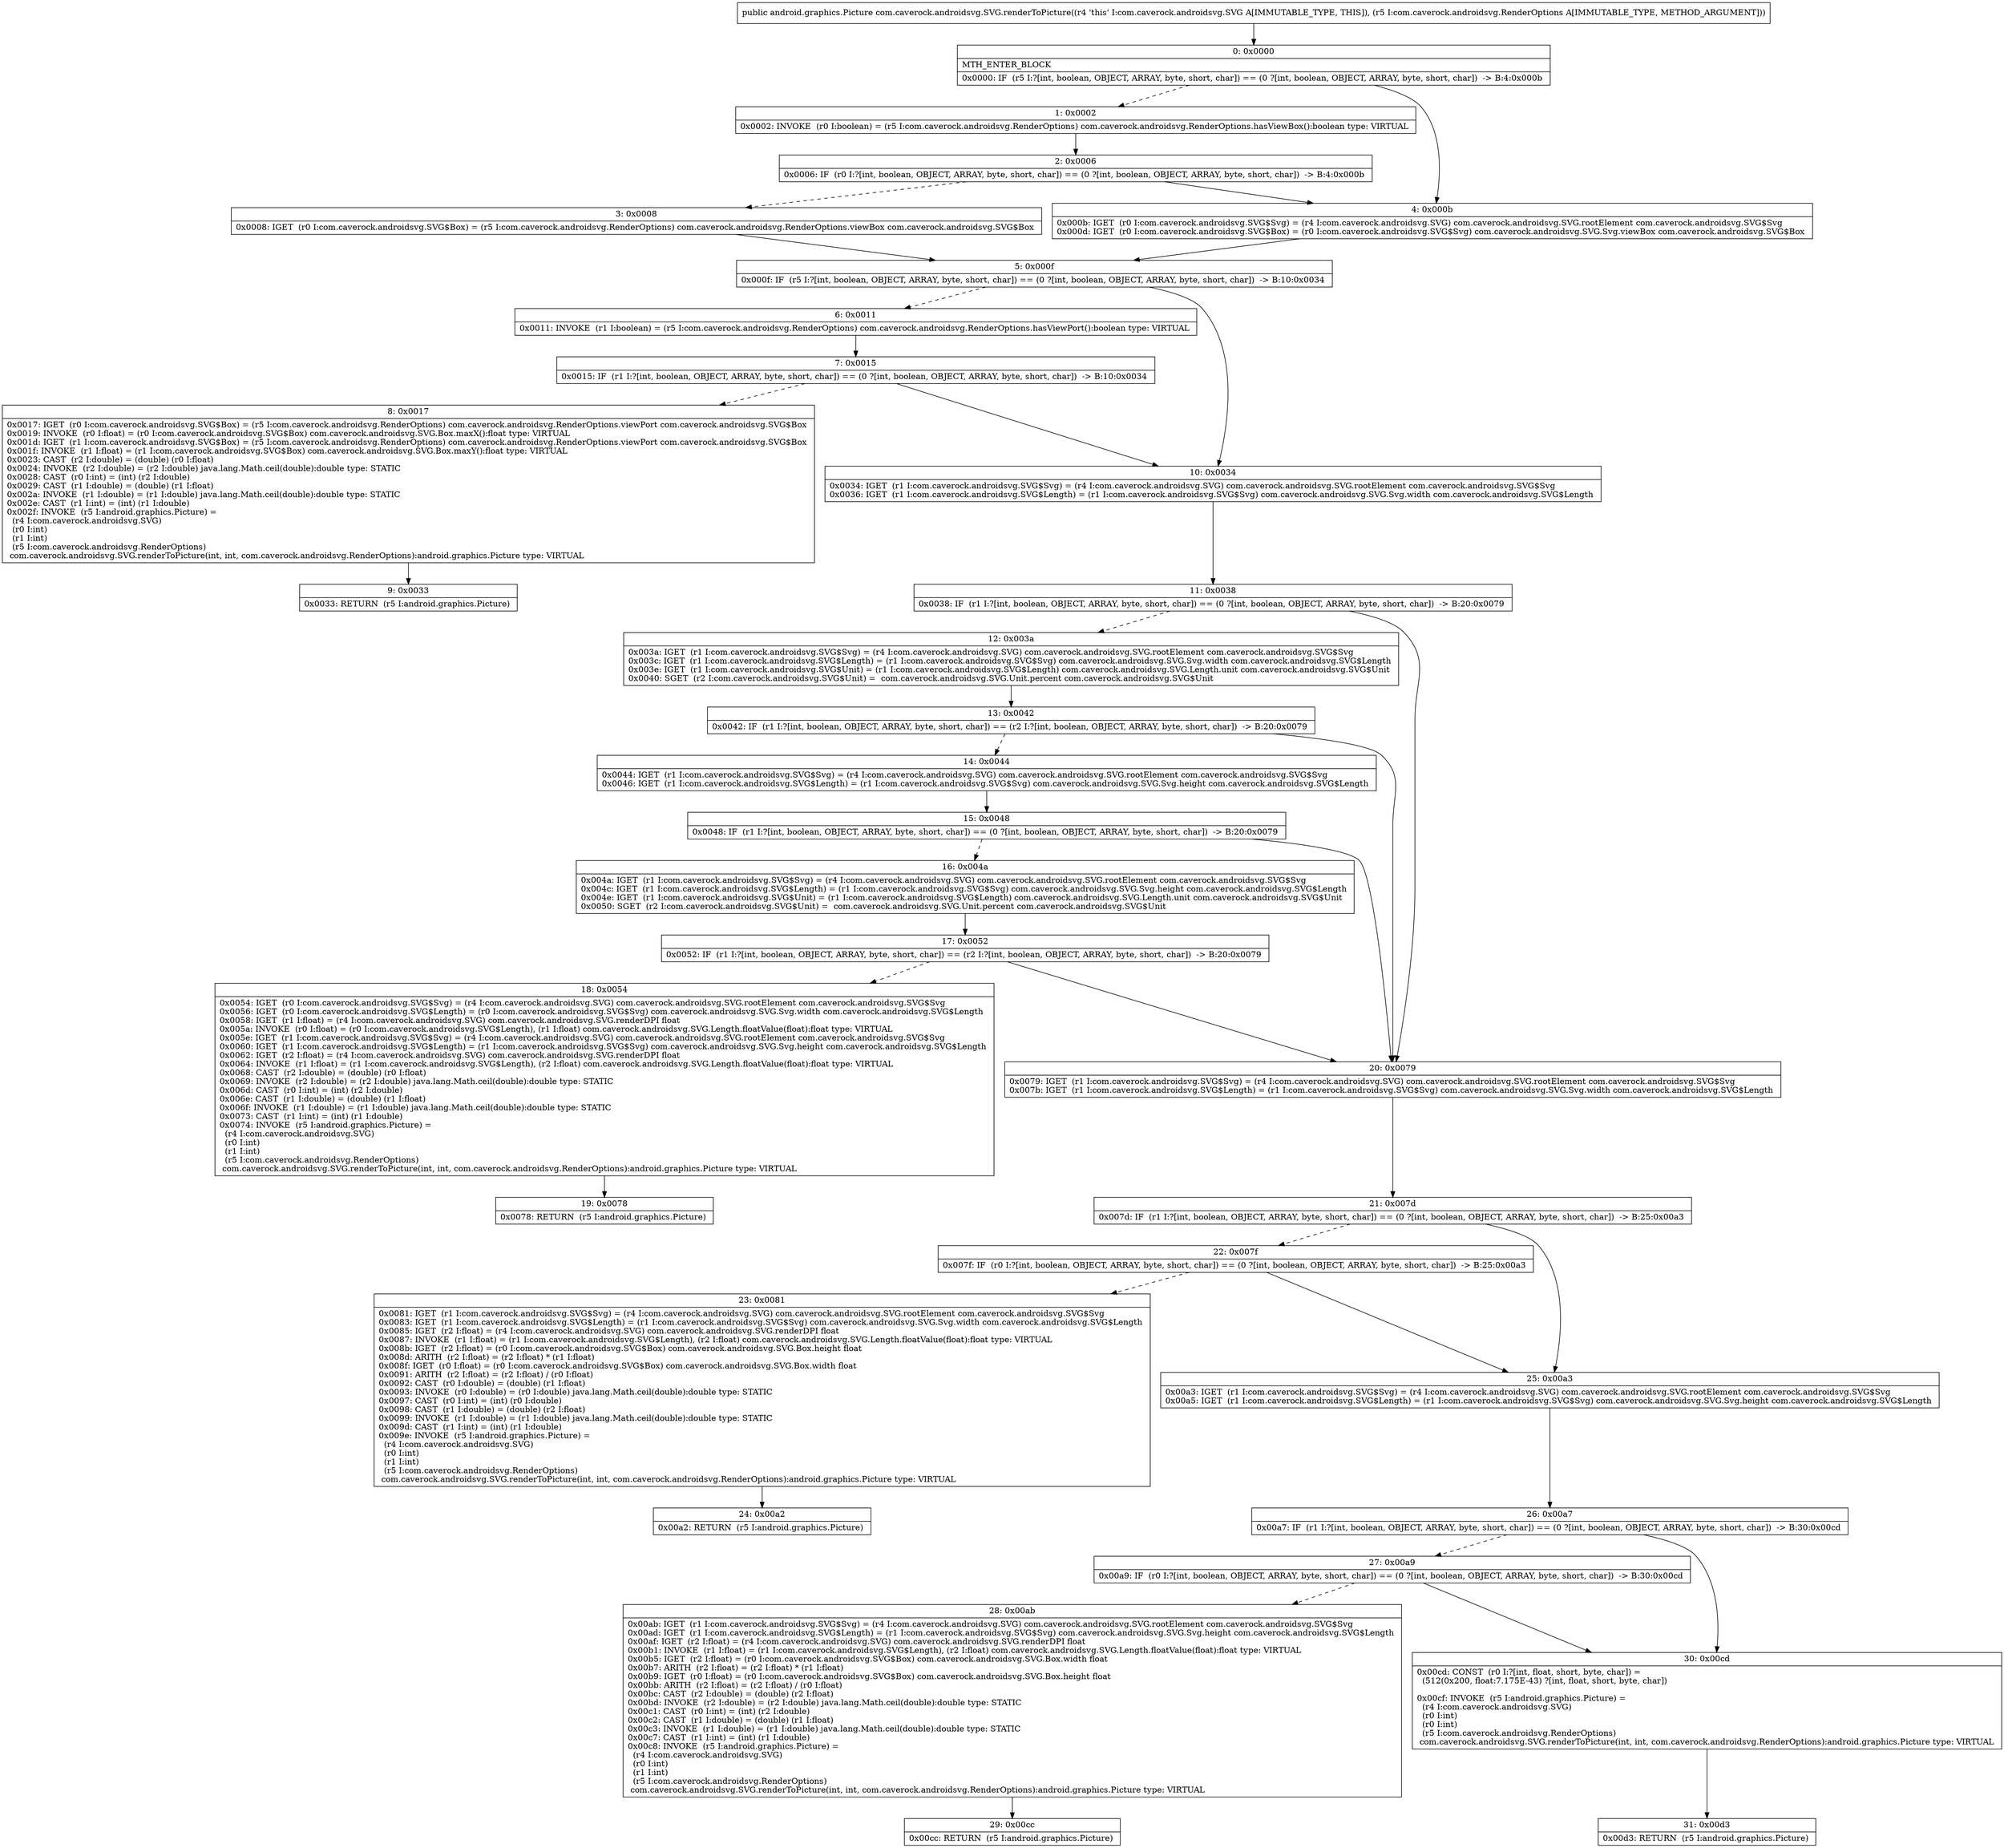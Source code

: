 digraph "CFG forcom.caverock.androidsvg.SVG.renderToPicture(Lcom\/caverock\/androidsvg\/RenderOptions;)Landroid\/graphics\/Picture;" {
Node_0 [shape=record,label="{0\:\ 0x0000|MTH_ENTER_BLOCK\l|0x0000: IF  (r5 I:?[int, boolean, OBJECT, ARRAY, byte, short, char]) == (0 ?[int, boolean, OBJECT, ARRAY, byte, short, char])  \-\> B:4:0x000b \l}"];
Node_1 [shape=record,label="{1\:\ 0x0002|0x0002: INVOKE  (r0 I:boolean) = (r5 I:com.caverock.androidsvg.RenderOptions) com.caverock.androidsvg.RenderOptions.hasViewBox():boolean type: VIRTUAL \l}"];
Node_2 [shape=record,label="{2\:\ 0x0006|0x0006: IF  (r0 I:?[int, boolean, OBJECT, ARRAY, byte, short, char]) == (0 ?[int, boolean, OBJECT, ARRAY, byte, short, char])  \-\> B:4:0x000b \l}"];
Node_3 [shape=record,label="{3\:\ 0x0008|0x0008: IGET  (r0 I:com.caverock.androidsvg.SVG$Box) = (r5 I:com.caverock.androidsvg.RenderOptions) com.caverock.androidsvg.RenderOptions.viewBox com.caverock.androidsvg.SVG$Box \l}"];
Node_4 [shape=record,label="{4\:\ 0x000b|0x000b: IGET  (r0 I:com.caverock.androidsvg.SVG$Svg) = (r4 I:com.caverock.androidsvg.SVG) com.caverock.androidsvg.SVG.rootElement com.caverock.androidsvg.SVG$Svg \l0x000d: IGET  (r0 I:com.caverock.androidsvg.SVG$Box) = (r0 I:com.caverock.androidsvg.SVG$Svg) com.caverock.androidsvg.SVG.Svg.viewBox com.caverock.androidsvg.SVG$Box \l}"];
Node_5 [shape=record,label="{5\:\ 0x000f|0x000f: IF  (r5 I:?[int, boolean, OBJECT, ARRAY, byte, short, char]) == (0 ?[int, boolean, OBJECT, ARRAY, byte, short, char])  \-\> B:10:0x0034 \l}"];
Node_6 [shape=record,label="{6\:\ 0x0011|0x0011: INVOKE  (r1 I:boolean) = (r5 I:com.caverock.androidsvg.RenderOptions) com.caverock.androidsvg.RenderOptions.hasViewPort():boolean type: VIRTUAL \l}"];
Node_7 [shape=record,label="{7\:\ 0x0015|0x0015: IF  (r1 I:?[int, boolean, OBJECT, ARRAY, byte, short, char]) == (0 ?[int, boolean, OBJECT, ARRAY, byte, short, char])  \-\> B:10:0x0034 \l}"];
Node_8 [shape=record,label="{8\:\ 0x0017|0x0017: IGET  (r0 I:com.caverock.androidsvg.SVG$Box) = (r5 I:com.caverock.androidsvg.RenderOptions) com.caverock.androidsvg.RenderOptions.viewPort com.caverock.androidsvg.SVG$Box \l0x0019: INVOKE  (r0 I:float) = (r0 I:com.caverock.androidsvg.SVG$Box) com.caverock.androidsvg.SVG.Box.maxX():float type: VIRTUAL \l0x001d: IGET  (r1 I:com.caverock.androidsvg.SVG$Box) = (r5 I:com.caverock.androidsvg.RenderOptions) com.caverock.androidsvg.RenderOptions.viewPort com.caverock.androidsvg.SVG$Box \l0x001f: INVOKE  (r1 I:float) = (r1 I:com.caverock.androidsvg.SVG$Box) com.caverock.androidsvg.SVG.Box.maxY():float type: VIRTUAL \l0x0023: CAST  (r2 I:double) = (double) (r0 I:float) \l0x0024: INVOKE  (r2 I:double) = (r2 I:double) java.lang.Math.ceil(double):double type: STATIC \l0x0028: CAST  (r0 I:int) = (int) (r2 I:double) \l0x0029: CAST  (r1 I:double) = (double) (r1 I:float) \l0x002a: INVOKE  (r1 I:double) = (r1 I:double) java.lang.Math.ceil(double):double type: STATIC \l0x002e: CAST  (r1 I:int) = (int) (r1 I:double) \l0x002f: INVOKE  (r5 I:android.graphics.Picture) = \l  (r4 I:com.caverock.androidsvg.SVG)\l  (r0 I:int)\l  (r1 I:int)\l  (r5 I:com.caverock.androidsvg.RenderOptions)\l com.caverock.androidsvg.SVG.renderToPicture(int, int, com.caverock.androidsvg.RenderOptions):android.graphics.Picture type: VIRTUAL \l}"];
Node_9 [shape=record,label="{9\:\ 0x0033|0x0033: RETURN  (r5 I:android.graphics.Picture) \l}"];
Node_10 [shape=record,label="{10\:\ 0x0034|0x0034: IGET  (r1 I:com.caverock.androidsvg.SVG$Svg) = (r4 I:com.caverock.androidsvg.SVG) com.caverock.androidsvg.SVG.rootElement com.caverock.androidsvg.SVG$Svg \l0x0036: IGET  (r1 I:com.caverock.androidsvg.SVG$Length) = (r1 I:com.caverock.androidsvg.SVG$Svg) com.caverock.androidsvg.SVG.Svg.width com.caverock.androidsvg.SVG$Length \l}"];
Node_11 [shape=record,label="{11\:\ 0x0038|0x0038: IF  (r1 I:?[int, boolean, OBJECT, ARRAY, byte, short, char]) == (0 ?[int, boolean, OBJECT, ARRAY, byte, short, char])  \-\> B:20:0x0079 \l}"];
Node_12 [shape=record,label="{12\:\ 0x003a|0x003a: IGET  (r1 I:com.caverock.androidsvg.SVG$Svg) = (r4 I:com.caverock.androidsvg.SVG) com.caverock.androidsvg.SVG.rootElement com.caverock.androidsvg.SVG$Svg \l0x003c: IGET  (r1 I:com.caverock.androidsvg.SVG$Length) = (r1 I:com.caverock.androidsvg.SVG$Svg) com.caverock.androidsvg.SVG.Svg.width com.caverock.androidsvg.SVG$Length \l0x003e: IGET  (r1 I:com.caverock.androidsvg.SVG$Unit) = (r1 I:com.caverock.androidsvg.SVG$Length) com.caverock.androidsvg.SVG.Length.unit com.caverock.androidsvg.SVG$Unit \l0x0040: SGET  (r2 I:com.caverock.androidsvg.SVG$Unit) =  com.caverock.androidsvg.SVG.Unit.percent com.caverock.androidsvg.SVG$Unit \l}"];
Node_13 [shape=record,label="{13\:\ 0x0042|0x0042: IF  (r1 I:?[int, boolean, OBJECT, ARRAY, byte, short, char]) == (r2 I:?[int, boolean, OBJECT, ARRAY, byte, short, char])  \-\> B:20:0x0079 \l}"];
Node_14 [shape=record,label="{14\:\ 0x0044|0x0044: IGET  (r1 I:com.caverock.androidsvg.SVG$Svg) = (r4 I:com.caverock.androidsvg.SVG) com.caverock.androidsvg.SVG.rootElement com.caverock.androidsvg.SVG$Svg \l0x0046: IGET  (r1 I:com.caverock.androidsvg.SVG$Length) = (r1 I:com.caverock.androidsvg.SVG$Svg) com.caverock.androidsvg.SVG.Svg.height com.caverock.androidsvg.SVG$Length \l}"];
Node_15 [shape=record,label="{15\:\ 0x0048|0x0048: IF  (r1 I:?[int, boolean, OBJECT, ARRAY, byte, short, char]) == (0 ?[int, boolean, OBJECT, ARRAY, byte, short, char])  \-\> B:20:0x0079 \l}"];
Node_16 [shape=record,label="{16\:\ 0x004a|0x004a: IGET  (r1 I:com.caverock.androidsvg.SVG$Svg) = (r4 I:com.caverock.androidsvg.SVG) com.caverock.androidsvg.SVG.rootElement com.caverock.androidsvg.SVG$Svg \l0x004c: IGET  (r1 I:com.caverock.androidsvg.SVG$Length) = (r1 I:com.caverock.androidsvg.SVG$Svg) com.caverock.androidsvg.SVG.Svg.height com.caverock.androidsvg.SVG$Length \l0x004e: IGET  (r1 I:com.caverock.androidsvg.SVG$Unit) = (r1 I:com.caverock.androidsvg.SVG$Length) com.caverock.androidsvg.SVG.Length.unit com.caverock.androidsvg.SVG$Unit \l0x0050: SGET  (r2 I:com.caverock.androidsvg.SVG$Unit) =  com.caverock.androidsvg.SVG.Unit.percent com.caverock.androidsvg.SVG$Unit \l}"];
Node_17 [shape=record,label="{17\:\ 0x0052|0x0052: IF  (r1 I:?[int, boolean, OBJECT, ARRAY, byte, short, char]) == (r2 I:?[int, boolean, OBJECT, ARRAY, byte, short, char])  \-\> B:20:0x0079 \l}"];
Node_18 [shape=record,label="{18\:\ 0x0054|0x0054: IGET  (r0 I:com.caverock.androidsvg.SVG$Svg) = (r4 I:com.caverock.androidsvg.SVG) com.caverock.androidsvg.SVG.rootElement com.caverock.androidsvg.SVG$Svg \l0x0056: IGET  (r0 I:com.caverock.androidsvg.SVG$Length) = (r0 I:com.caverock.androidsvg.SVG$Svg) com.caverock.androidsvg.SVG.Svg.width com.caverock.androidsvg.SVG$Length \l0x0058: IGET  (r1 I:float) = (r4 I:com.caverock.androidsvg.SVG) com.caverock.androidsvg.SVG.renderDPI float \l0x005a: INVOKE  (r0 I:float) = (r0 I:com.caverock.androidsvg.SVG$Length), (r1 I:float) com.caverock.androidsvg.SVG.Length.floatValue(float):float type: VIRTUAL \l0x005e: IGET  (r1 I:com.caverock.androidsvg.SVG$Svg) = (r4 I:com.caverock.androidsvg.SVG) com.caverock.androidsvg.SVG.rootElement com.caverock.androidsvg.SVG$Svg \l0x0060: IGET  (r1 I:com.caverock.androidsvg.SVG$Length) = (r1 I:com.caverock.androidsvg.SVG$Svg) com.caverock.androidsvg.SVG.Svg.height com.caverock.androidsvg.SVG$Length \l0x0062: IGET  (r2 I:float) = (r4 I:com.caverock.androidsvg.SVG) com.caverock.androidsvg.SVG.renderDPI float \l0x0064: INVOKE  (r1 I:float) = (r1 I:com.caverock.androidsvg.SVG$Length), (r2 I:float) com.caverock.androidsvg.SVG.Length.floatValue(float):float type: VIRTUAL \l0x0068: CAST  (r2 I:double) = (double) (r0 I:float) \l0x0069: INVOKE  (r2 I:double) = (r2 I:double) java.lang.Math.ceil(double):double type: STATIC \l0x006d: CAST  (r0 I:int) = (int) (r2 I:double) \l0x006e: CAST  (r1 I:double) = (double) (r1 I:float) \l0x006f: INVOKE  (r1 I:double) = (r1 I:double) java.lang.Math.ceil(double):double type: STATIC \l0x0073: CAST  (r1 I:int) = (int) (r1 I:double) \l0x0074: INVOKE  (r5 I:android.graphics.Picture) = \l  (r4 I:com.caverock.androidsvg.SVG)\l  (r0 I:int)\l  (r1 I:int)\l  (r5 I:com.caverock.androidsvg.RenderOptions)\l com.caverock.androidsvg.SVG.renderToPicture(int, int, com.caverock.androidsvg.RenderOptions):android.graphics.Picture type: VIRTUAL \l}"];
Node_19 [shape=record,label="{19\:\ 0x0078|0x0078: RETURN  (r5 I:android.graphics.Picture) \l}"];
Node_20 [shape=record,label="{20\:\ 0x0079|0x0079: IGET  (r1 I:com.caverock.androidsvg.SVG$Svg) = (r4 I:com.caverock.androidsvg.SVG) com.caverock.androidsvg.SVG.rootElement com.caverock.androidsvg.SVG$Svg \l0x007b: IGET  (r1 I:com.caverock.androidsvg.SVG$Length) = (r1 I:com.caverock.androidsvg.SVG$Svg) com.caverock.androidsvg.SVG.Svg.width com.caverock.androidsvg.SVG$Length \l}"];
Node_21 [shape=record,label="{21\:\ 0x007d|0x007d: IF  (r1 I:?[int, boolean, OBJECT, ARRAY, byte, short, char]) == (0 ?[int, boolean, OBJECT, ARRAY, byte, short, char])  \-\> B:25:0x00a3 \l}"];
Node_22 [shape=record,label="{22\:\ 0x007f|0x007f: IF  (r0 I:?[int, boolean, OBJECT, ARRAY, byte, short, char]) == (0 ?[int, boolean, OBJECT, ARRAY, byte, short, char])  \-\> B:25:0x00a3 \l}"];
Node_23 [shape=record,label="{23\:\ 0x0081|0x0081: IGET  (r1 I:com.caverock.androidsvg.SVG$Svg) = (r4 I:com.caverock.androidsvg.SVG) com.caverock.androidsvg.SVG.rootElement com.caverock.androidsvg.SVG$Svg \l0x0083: IGET  (r1 I:com.caverock.androidsvg.SVG$Length) = (r1 I:com.caverock.androidsvg.SVG$Svg) com.caverock.androidsvg.SVG.Svg.width com.caverock.androidsvg.SVG$Length \l0x0085: IGET  (r2 I:float) = (r4 I:com.caverock.androidsvg.SVG) com.caverock.androidsvg.SVG.renderDPI float \l0x0087: INVOKE  (r1 I:float) = (r1 I:com.caverock.androidsvg.SVG$Length), (r2 I:float) com.caverock.androidsvg.SVG.Length.floatValue(float):float type: VIRTUAL \l0x008b: IGET  (r2 I:float) = (r0 I:com.caverock.androidsvg.SVG$Box) com.caverock.androidsvg.SVG.Box.height float \l0x008d: ARITH  (r2 I:float) = (r2 I:float) * (r1 I:float) \l0x008f: IGET  (r0 I:float) = (r0 I:com.caverock.androidsvg.SVG$Box) com.caverock.androidsvg.SVG.Box.width float \l0x0091: ARITH  (r2 I:float) = (r2 I:float) \/ (r0 I:float) \l0x0092: CAST  (r0 I:double) = (double) (r1 I:float) \l0x0093: INVOKE  (r0 I:double) = (r0 I:double) java.lang.Math.ceil(double):double type: STATIC \l0x0097: CAST  (r0 I:int) = (int) (r0 I:double) \l0x0098: CAST  (r1 I:double) = (double) (r2 I:float) \l0x0099: INVOKE  (r1 I:double) = (r1 I:double) java.lang.Math.ceil(double):double type: STATIC \l0x009d: CAST  (r1 I:int) = (int) (r1 I:double) \l0x009e: INVOKE  (r5 I:android.graphics.Picture) = \l  (r4 I:com.caverock.androidsvg.SVG)\l  (r0 I:int)\l  (r1 I:int)\l  (r5 I:com.caverock.androidsvg.RenderOptions)\l com.caverock.androidsvg.SVG.renderToPicture(int, int, com.caverock.androidsvg.RenderOptions):android.graphics.Picture type: VIRTUAL \l}"];
Node_24 [shape=record,label="{24\:\ 0x00a2|0x00a2: RETURN  (r5 I:android.graphics.Picture) \l}"];
Node_25 [shape=record,label="{25\:\ 0x00a3|0x00a3: IGET  (r1 I:com.caverock.androidsvg.SVG$Svg) = (r4 I:com.caverock.androidsvg.SVG) com.caverock.androidsvg.SVG.rootElement com.caverock.androidsvg.SVG$Svg \l0x00a5: IGET  (r1 I:com.caverock.androidsvg.SVG$Length) = (r1 I:com.caverock.androidsvg.SVG$Svg) com.caverock.androidsvg.SVG.Svg.height com.caverock.androidsvg.SVG$Length \l}"];
Node_26 [shape=record,label="{26\:\ 0x00a7|0x00a7: IF  (r1 I:?[int, boolean, OBJECT, ARRAY, byte, short, char]) == (0 ?[int, boolean, OBJECT, ARRAY, byte, short, char])  \-\> B:30:0x00cd \l}"];
Node_27 [shape=record,label="{27\:\ 0x00a9|0x00a9: IF  (r0 I:?[int, boolean, OBJECT, ARRAY, byte, short, char]) == (0 ?[int, boolean, OBJECT, ARRAY, byte, short, char])  \-\> B:30:0x00cd \l}"];
Node_28 [shape=record,label="{28\:\ 0x00ab|0x00ab: IGET  (r1 I:com.caverock.androidsvg.SVG$Svg) = (r4 I:com.caverock.androidsvg.SVG) com.caverock.androidsvg.SVG.rootElement com.caverock.androidsvg.SVG$Svg \l0x00ad: IGET  (r1 I:com.caverock.androidsvg.SVG$Length) = (r1 I:com.caverock.androidsvg.SVG$Svg) com.caverock.androidsvg.SVG.Svg.height com.caverock.androidsvg.SVG$Length \l0x00af: IGET  (r2 I:float) = (r4 I:com.caverock.androidsvg.SVG) com.caverock.androidsvg.SVG.renderDPI float \l0x00b1: INVOKE  (r1 I:float) = (r1 I:com.caverock.androidsvg.SVG$Length), (r2 I:float) com.caverock.androidsvg.SVG.Length.floatValue(float):float type: VIRTUAL \l0x00b5: IGET  (r2 I:float) = (r0 I:com.caverock.androidsvg.SVG$Box) com.caverock.androidsvg.SVG.Box.width float \l0x00b7: ARITH  (r2 I:float) = (r2 I:float) * (r1 I:float) \l0x00b9: IGET  (r0 I:float) = (r0 I:com.caverock.androidsvg.SVG$Box) com.caverock.androidsvg.SVG.Box.height float \l0x00bb: ARITH  (r2 I:float) = (r2 I:float) \/ (r0 I:float) \l0x00bc: CAST  (r2 I:double) = (double) (r2 I:float) \l0x00bd: INVOKE  (r2 I:double) = (r2 I:double) java.lang.Math.ceil(double):double type: STATIC \l0x00c1: CAST  (r0 I:int) = (int) (r2 I:double) \l0x00c2: CAST  (r1 I:double) = (double) (r1 I:float) \l0x00c3: INVOKE  (r1 I:double) = (r1 I:double) java.lang.Math.ceil(double):double type: STATIC \l0x00c7: CAST  (r1 I:int) = (int) (r1 I:double) \l0x00c8: INVOKE  (r5 I:android.graphics.Picture) = \l  (r4 I:com.caverock.androidsvg.SVG)\l  (r0 I:int)\l  (r1 I:int)\l  (r5 I:com.caverock.androidsvg.RenderOptions)\l com.caverock.androidsvg.SVG.renderToPicture(int, int, com.caverock.androidsvg.RenderOptions):android.graphics.Picture type: VIRTUAL \l}"];
Node_29 [shape=record,label="{29\:\ 0x00cc|0x00cc: RETURN  (r5 I:android.graphics.Picture) \l}"];
Node_30 [shape=record,label="{30\:\ 0x00cd|0x00cd: CONST  (r0 I:?[int, float, short, byte, char]) = \l  (512(0x200, float:7.175E\-43) ?[int, float, short, byte, char])\l \l0x00cf: INVOKE  (r5 I:android.graphics.Picture) = \l  (r4 I:com.caverock.androidsvg.SVG)\l  (r0 I:int)\l  (r0 I:int)\l  (r5 I:com.caverock.androidsvg.RenderOptions)\l com.caverock.androidsvg.SVG.renderToPicture(int, int, com.caverock.androidsvg.RenderOptions):android.graphics.Picture type: VIRTUAL \l}"];
Node_31 [shape=record,label="{31\:\ 0x00d3|0x00d3: RETURN  (r5 I:android.graphics.Picture) \l}"];
MethodNode[shape=record,label="{public android.graphics.Picture com.caverock.androidsvg.SVG.renderToPicture((r4 'this' I:com.caverock.androidsvg.SVG A[IMMUTABLE_TYPE, THIS]), (r5 I:com.caverock.androidsvg.RenderOptions A[IMMUTABLE_TYPE, METHOD_ARGUMENT])) }"];
MethodNode -> Node_0;
Node_0 -> Node_1[style=dashed];
Node_0 -> Node_4;
Node_1 -> Node_2;
Node_2 -> Node_3[style=dashed];
Node_2 -> Node_4;
Node_3 -> Node_5;
Node_4 -> Node_5;
Node_5 -> Node_6[style=dashed];
Node_5 -> Node_10;
Node_6 -> Node_7;
Node_7 -> Node_8[style=dashed];
Node_7 -> Node_10;
Node_8 -> Node_9;
Node_10 -> Node_11;
Node_11 -> Node_12[style=dashed];
Node_11 -> Node_20;
Node_12 -> Node_13;
Node_13 -> Node_14[style=dashed];
Node_13 -> Node_20;
Node_14 -> Node_15;
Node_15 -> Node_16[style=dashed];
Node_15 -> Node_20;
Node_16 -> Node_17;
Node_17 -> Node_18[style=dashed];
Node_17 -> Node_20;
Node_18 -> Node_19;
Node_20 -> Node_21;
Node_21 -> Node_22[style=dashed];
Node_21 -> Node_25;
Node_22 -> Node_23[style=dashed];
Node_22 -> Node_25;
Node_23 -> Node_24;
Node_25 -> Node_26;
Node_26 -> Node_27[style=dashed];
Node_26 -> Node_30;
Node_27 -> Node_28[style=dashed];
Node_27 -> Node_30;
Node_28 -> Node_29;
Node_30 -> Node_31;
}

